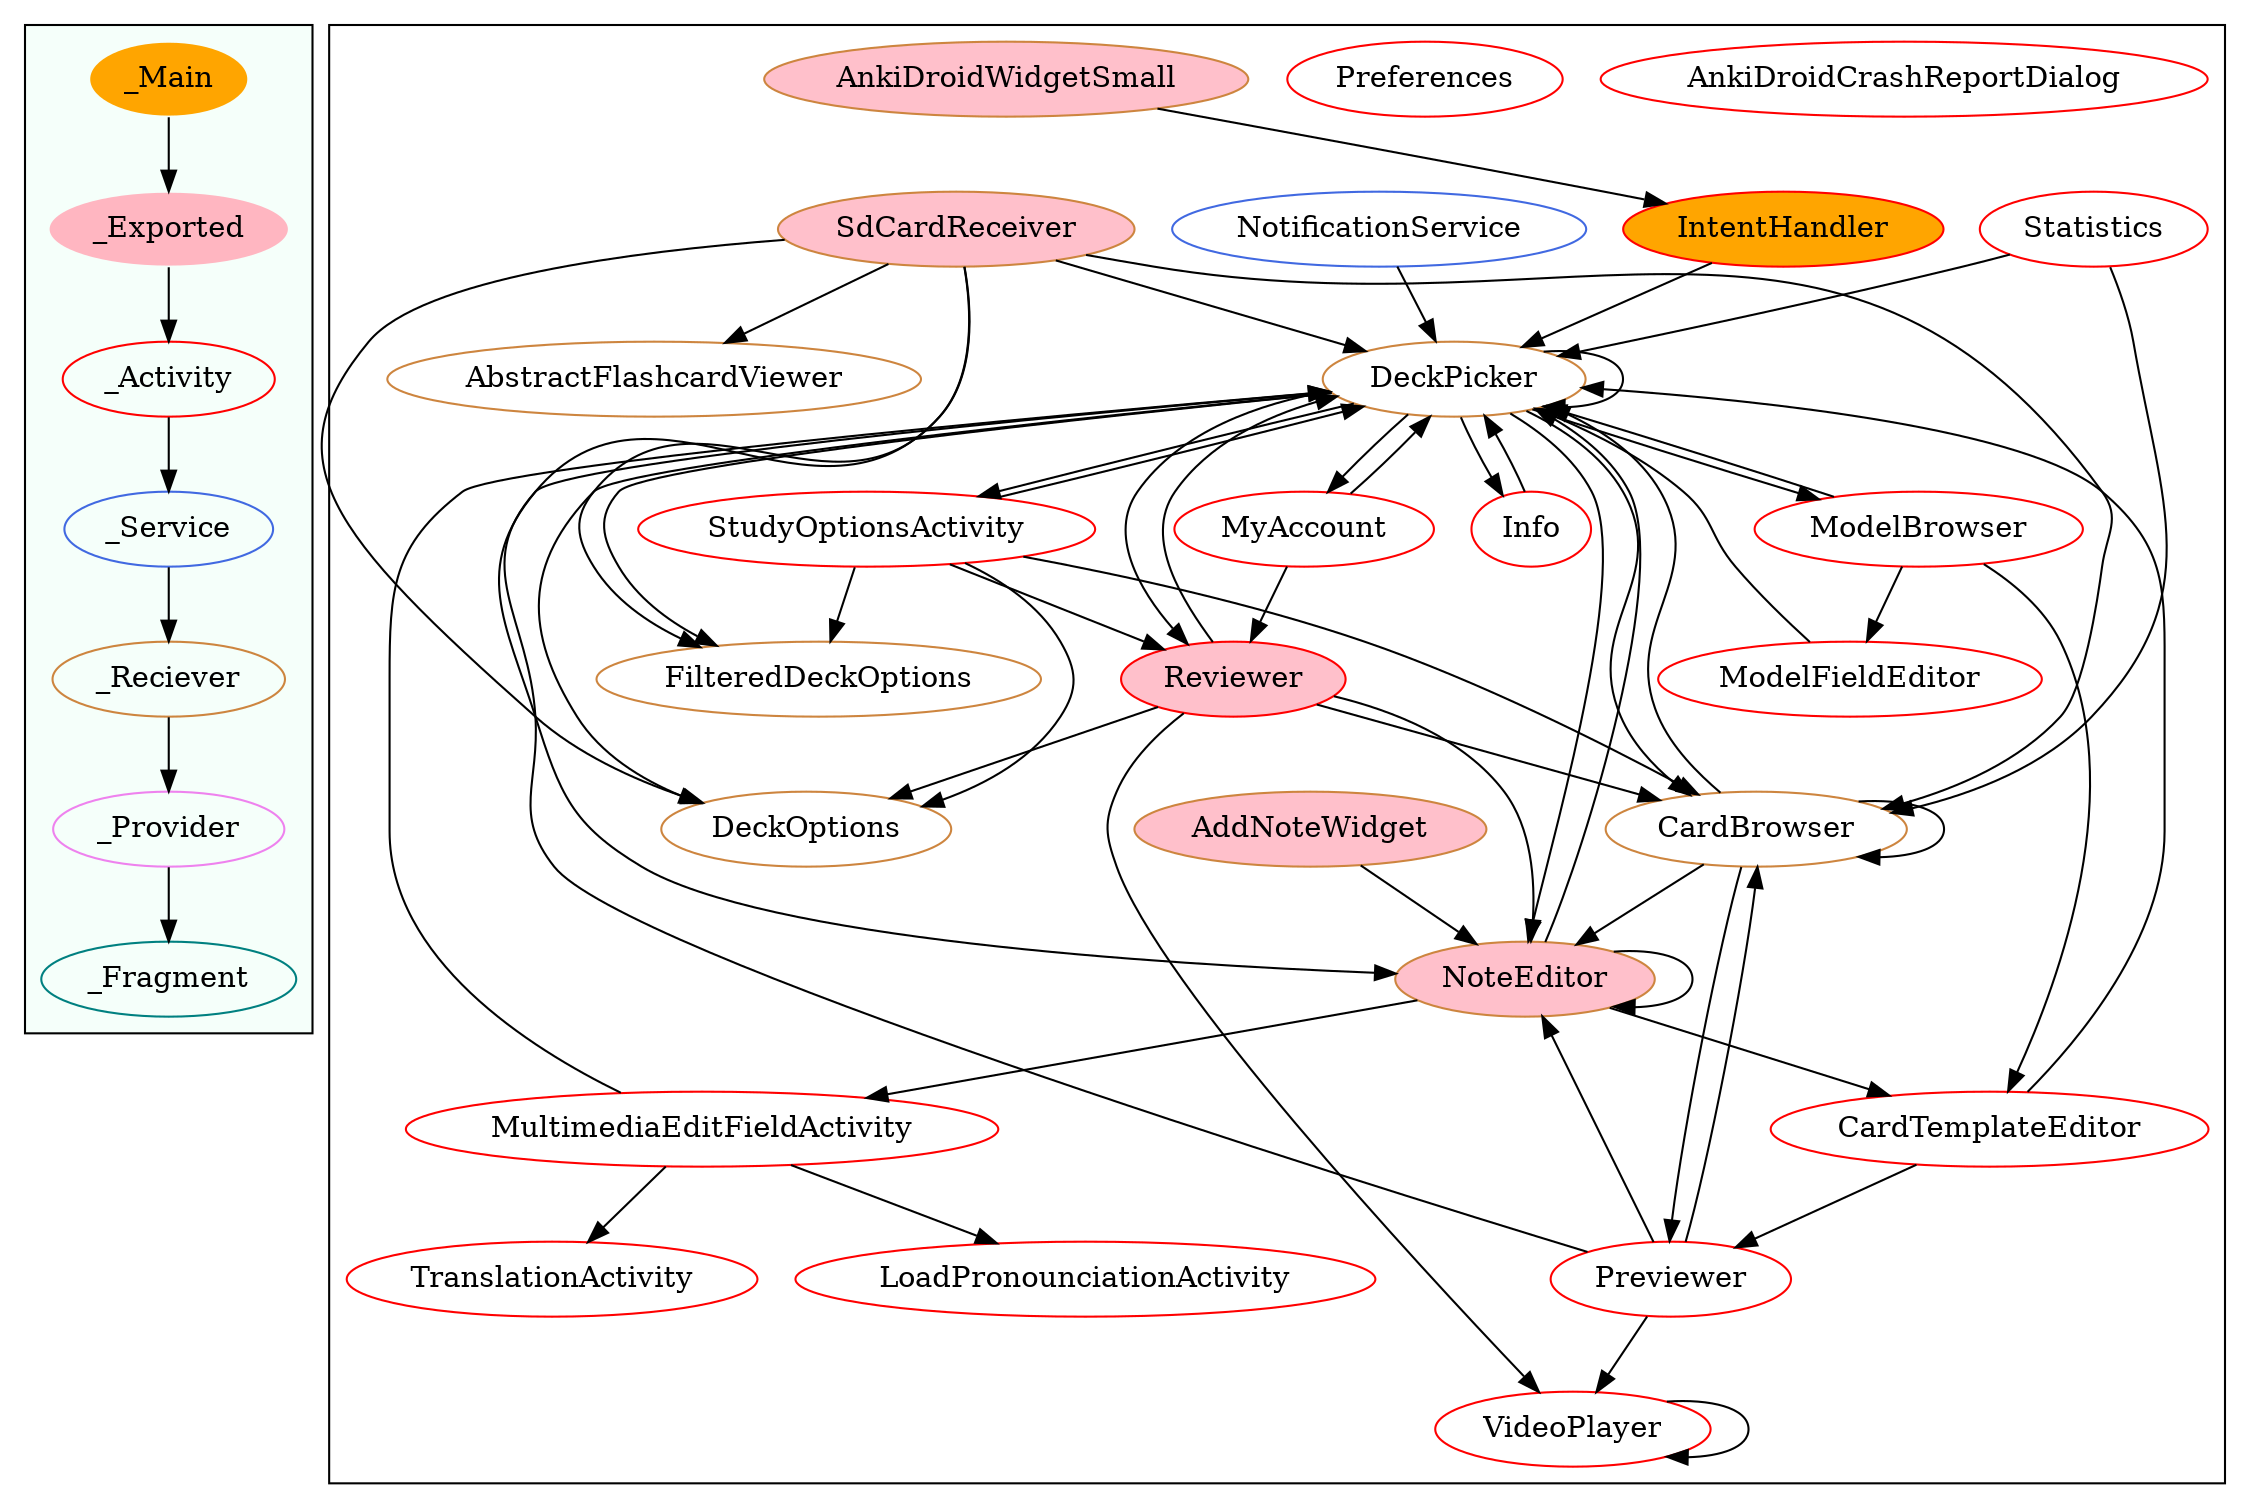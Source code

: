 digraph G {
subgraph cluster_legend{ 
bgcolor=mintcream;
_Activity[color = red];
_Service[color = royalblue];
_Provider[color = violet];
_Reciever[color = peru];
_Fragment[color = teal];
_Main[style=filled, fillcolor=orange, color = mintcream];
_Exported[style=filled, fillcolor=lightpink, color = mintcream];
_Main -> _Exported -> _Activity -> _Service -> _Reciever -> _Provider -> _Fragment; 
}
subgraph cluster_component{ 
DeckPicker[color = red];
ModelFieldEditor[color = red];
Info[color = red];
MultimediaEditFieldActivity[color = red];
VideoPlayer[color = red];
FilteredDeckOptions[color = red];
IntentHandler[style=filled, fillcolor=orange, color = red];
AnkiDroidCrashReportDialog[color = red];
LoadPronounciationActivity[color = red];
CardBrowser[color = red];
MyAccount[color = red];
CardTemplateEditor[color = red];
StudyOptionsActivity[color = red];
Reviewer[style=filled, fillcolor=pink, color = red];
Statistics[color = red];
Previewer[color = red];
TranslationActivity[color = red];
NoteEditor[style=filled, fillcolor=pink, color = red];
Preferences[color = red];
DeckOptions[color = red];
ModelBrowser[color = red];
NotificationService[color = royalblue];
AnkiDroidWidgetSmall[color = royalblue];
FilteredDeckOptions[color = peru];
AbstractFlashcardViewer[color = peru];
AnkiDroidWidgetSmall[color = peru];
NoteEditor[color = peru];
DeckOptions[color = peru];
CardBrowser[color = peru];
AddNoteWidget[style=filled, fillcolor=pink, color = peru];
SdCardReceiver[style=filled, fillcolor=pink, color = peru];
AnkiDroidWidgetSmall[style=filled, fillcolor=pink, color = peru];
DeckPicker[color = peru];
DeckPicker->Reviewer;
DeckPicker->FilteredDeckOptions;
DeckPicker->DeckOptions;
DeckPicker->DeckPicker;
DeckPicker->Info;
DeckPicker->ModelBrowser;
DeckPicker->StudyOptionsActivity;
DeckPicker->CardBrowser;
DeckPicker->MyAccount;
DeckPicker->NoteEditor;
ModelFieldEditor->DeckPicker;
MultimediaEditFieldActivity->DeckPicker;
MultimediaEditFieldActivity->LoadPronounciationActivity;
MultimediaEditFieldActivity->TranslationActivity;
Info->DeckPicker;
VideoPlayer->VideoPlayer;
AddNoteWidget->NoteEditor;
SdCardReceiver->AbstractFlashcardViewer;
SdCardReceiver->FilteredDeckOptions;
SdCardReceiver->CardBrowser;
SdCardReceiver->DeckPicker;
SdCardReceiver->DeckOptions;
SdCardReceiver->NoteEditor;
IntentHandler->DeckPicker;
CardBrowser->DeckPicker;
CardBrowser->CardBrowser;
CardBrowser->Previewer;
CardBrowser->NoteEditor;
MyAccount->Reviewer;
MyAccount->DeckPicker;
CardTemplateEditor->DeckPicker;
CardTemplateEditor->Previewer;
StudyOptionsActivity->DeckPicker;
StudyOptionsActivity->Reviewer;
StudyOptionsActivity->FilteredDeckOptions;
StudyOptionsActivity->DeckOptions;
StudyOptionsActivity->CardBrowser;
Previewer->DeckPicker;
Previewer->VideoPlayer;
Previewer->CardBrowser;
Previewer->NoteEditor;
Reviewer->VideoPlayer;
Reviewer->DeckPicker;
Reviewer->CardBrowser;
Reviewer->DeckOptions;
Reviewer->NoteEditor;
Statistics->DeckPicker;
Statistics->CardBrowser;
NotificationService->DeckPicker;
NoteEditor->DeckPicker;
NoteEditor->NoteEditor;
NoteEditor->CardTemplateEditor;
NoteEditor->MultimediaEditFieldActivity;
AnkiDroidWidgetSmall->IntentHandler;
ModelBrowser->DeckPicker;
ModelBrowser->CardTemplateEditor;
ModelBrowser->ModelFieldEditor;
}
}
